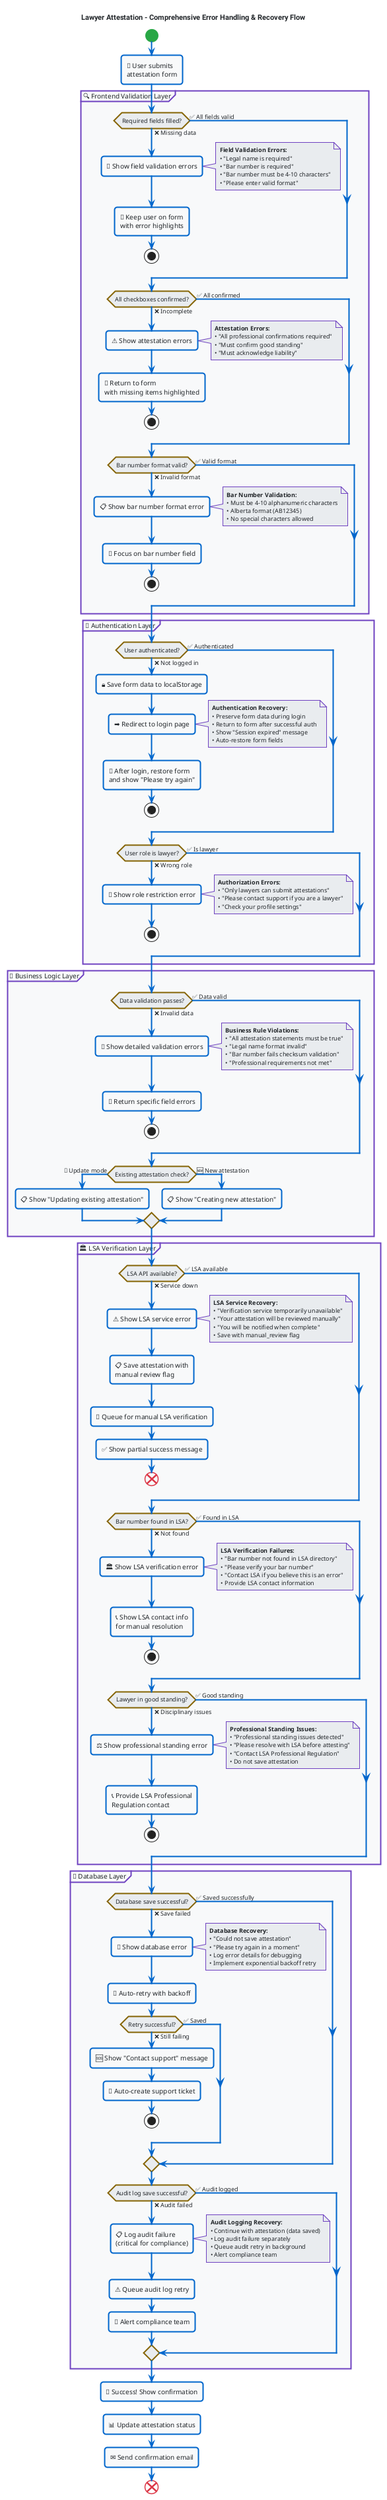 @startuml Lawyer Attestation - Error Handling Flow
<style>
' Professional Light Theme Configuration - Pure CSS Style
!$color_bg = "#ffffff"
!$color_bg_light = "#f8f9fa"
!$color_bg_lighter = "#e9ecef"
!$color_fg = "#212529"
!$color_fg_muted = "#6c757d"
!$color_primary = "#0066cc"
!$color_primary_light = "#4da6ff"
!$color_success = "#28a745"
!$color_warning = "#856404"
!$color_error = "#dc3545"
!$color_accent = "#6f42c1"

' Root document styling
document {
  BackGroundColor: $color_bg;
  FontColor: $color_fg;
  FontName: "Segoe UI", -apple-system, BlinkMacSystemFont, Roboto, "Helvetica Neue", Arial, sans-serif;
  FontSize: 11;
}

' Activity diagram specific styling
activity {
  BackGroundColor: $color_bg_light;
  LineColor: $color_primary;
  FontColor: $color_fg;
  FontSize: 10;
  LineThickness: 2;
  RoundCorner: 8;
  Padding: 8;
}

' Start/End styling
start {
  BackGroundColor: $color_success;
  LineColor: $color_success;
  FontColor: $color_bg;
  FontSize: 10;
}

end {
  BackGroundColor: $color_error;
  LineColor: $color_error;
  FontColor: $color_bg;
  FontSize: 10;
}

' Decision diamond styling  
diamond {
  BackGroundColor: $color_bg_lighter;
  LineColor: $color_warning;
  FontColor: $color_fg;
  FontSize: 9;
  LineThickness: 2;
}

' Arrow styling
arrow {
  LineColor: $color_primary;
  FontColor: $color_fg;
  FontSize: 9;
  LineThickness: 2;
}

' Note styling
note {
  BackGroundColor: $color_bg_lighter;
  LineColor: $color_accent;
  FontColor: $color_fg;
  FontSize: 9;
  LineThickness: 1;
  RoundCorner: 6;
  Padding: 6;
}

' Partition styling
partition {
  BackGroundColor: $color_bg_light;
  LineColor: $color_accent;
  FontColor: $color_fg;
  FontSize: 10;
  LineThickness: 2;
}
</style>

title Lawyer Attestation - Comprehensive Error Handling & Recovery Flow

start

:📝 User submits\nattestation form;

partition "🔍 Frontend Validation Layer" {
  if (Required fields filled?) then (❌ Missing data)
    :🚨 Show field validation errors;
    note right
      **Field Validation Errors:**
      • "Legal name is required"
      • "Bar number is required"  
      • "Bar number must be 4-10 characters"
      • "Please enter valid format"
    end note
    :🔄 Keep user on form\nwith error highlights;
    stop
  else (✅ All fields valid)
  endif

  if (All checkboxes confirmed?) then (❌ Incomplete)
    :⚠️ Show attestation errors;
    note right
      **Attestation Errors:**
      • "All professional confirmations required"
      • "Must confirm good standing"
      • "Must acknowledge liability"
    end note
    :🔄 Return to form\nwith missing items highlighted;
    stop
  else (✅ All confirmed)
  endif

  if (Bar number format valid?) then (❌ Invalid format)
    :📋 Show bar number format error;
    note right
      **Bar Number Validation:**
      • Must be 4-10 alphanumeric characters
      • Alberta format (AB12345)
      • No special characters allowed
    end note
    :🔄 Focus on bar number field;
    stop
  else (✅ Valid format)
  endif
}

partition "🔐 Authentication Layer" {
  if (User authenticated?) then (❌ Not logged in)
    :🔒 Save form data to localStorage;
    :➡️ Redirect to login page;
    note right
      **Authentication Recovery:**
      • Preserve form data during login
      • Return to form after successful auth
      • Show "Session expired" message
      • Auto-restore form fields
    end note
    :🔄 After login, restore form\nand show "Please try again";
    stop
  else (✅ Authenticated)
  endif

  if (User role is lawyer?) then (❌ Wrong role)
    :🚫 Show role restriction error;
    note right
      **Authorization Errors:**
      • "Only lawyers can submit attestations"
      • "Please contact support if you are a lawyer"
      • "Check your profile settings"
    end note
    stop
  else (✅ Is lawyer)
  endif
}

partition "🧠 Business Logic Layer" {
  if (Data validation passes?) then (❌ Invalid data)
    :📝 Show detailed validation errors;
    note right
      **Business Rule Violations:**
      • "All attestation statements must be true"
      • "Legal name format invalid"
      • "Bar number fails checksum validation"
      • "Professional requirements not met"
    end note
    :🔄 Return specific field errors;
    stop
  else (✅ Data valid)
  endif

  if (Existing attestation check?) then (🔄 Update mode)
    :📋 Show "Updating existing attestation";
  else (🆕 New attestation)
    :📋 Show "Creating new attestation";
  endif
}

partition "🏛️ LSA Verification Layer" {
  if (LSA API available?) then (❌ Service down)
    :⚠️ Show LSA service error;
    note right
      **LSA Service Recovery:**
      • "Verification service temporarily unavailable"
      • "Your attestation will be reviewed manually"
      • "You will be notified when complete"
      • Save with manual_review flag
    end note
    :📋 Save attestation with\nmanual review flag;
    :📧 Queue for manual LSA verification;
    :✅ Show partial success message;
    end
  else (✅ LSA available)
  endif

  if (Bar number found in LSA?) then (❌ Not found)
    :🏛️ Show LSA verification error;
    note right
      **LSA Verification Failures:**
      • "Bar number not found in LSA directory"
      • "Please verify your bar number"
      • "Contact LSA if you believe this is an error"
      • Provide LSA contact information
    end note
    :📞 Show LSA contact info\nfor manual resolution;
    stop
  else (✅ Found in LSA)
  endif

  if (Lawyer in good standing?) then (❌ Disciplinary issues)
    :⚖️ Show professional standing error;
    note right
      **Professional Standing Issues:**
      • "Professional standing issues detected"
      • "Please resolve with LSA before attesting"
      • "Contact LSA Professional Regulation"
      • Do not save attestation
    end note
    :📞 Provide LSA Professional\nRegulation contact;
    stop
  else (✅ Good standing)
  endif
}

partition "💾 Database Layer" {
  if (Database save successful?) then (❌ Save failed)
    :💾 Show database error;
    note right
      **Database Recovery:**
      • "Could not save attestation"
      • "Please try again in a moment"
      • Log error details for debugging
      • Implement exponential backoff retry
    end note
    :🔄 Auto-retry with backoff;
    if (Retry successful?) then (✅ Saved)
    else (❌ Still failing)
      :🆘 Show "Contact support" message;
      :📧 Auto-create support ticket;
      stop
    endif
  else (✅ Saved successfully)
  endif

  if (Audit log save successful?) then (❌ Audit failed)
    :📋 Log audit failure\n(critical for compliance);
    note right
      **Audit Logging Recovery:**
      • Continue with attestation (data saved)
      • Log audit failure separately
      • Queue audit retry in background
      • Alert compliance team
    end note
    :⚠️ Queue audit log retry;
    :📧 Alert compliance team;
  else (✅ Audit logged)
  endif
}

:🎉 Success! Show confirmation;
:📊 Update attestation status;
:✉️ Send confirmation email;

end



@enduml